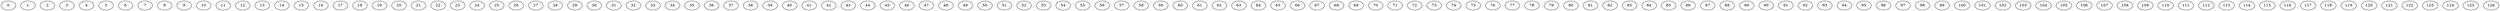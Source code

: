 strict digraph "T2 (us)" {
	0;
	1;
	2;
	3;
	4;
	5;
	6;
	7;
	8;
	9;
	10;
	11;
	12;
	13;
	14;
	15;
	16;
	17;
	18;
	19;
	20;
	21;
	22;
	23;
	24;
	25;
	26;
	27;
	28;
	29;
	30;
	31;
	32;
	33;
	34;
	35;
	36;
	37;
	38;
	39;
	40;
	41;
	42;
	43;
	44;
	45;
	46;
	47;
	48;
	49;
	50;
	51;
	52;
	53;
	54;
	55;
	56;
	57;
	58;
	59;
	60;
	61;
	62;
	63;
	64;
	65;
	66;
	67;
	68;
	69;
	70;
	71;
	72;
	73;
	74;
	75;
	76;
	77;
	78;
	79;
	80;
	81;
	82;
	83;
	84;
	85;
	86;
	87;
	88;
	89;
	90;
	91;
	92;
	93;
	94;
	95;
	96;
	97;
	98;
	99;
	100;
	101;
	102;
	103;
	104;
	105;
	106;
	107;
	108;
	109;
	110;
	111;
	112;
	113;
	114;
	115;
	116;
	117;
	118;
	119;
	120;
	121;
	122;
	123;
	124;
	125;
	126;
}
